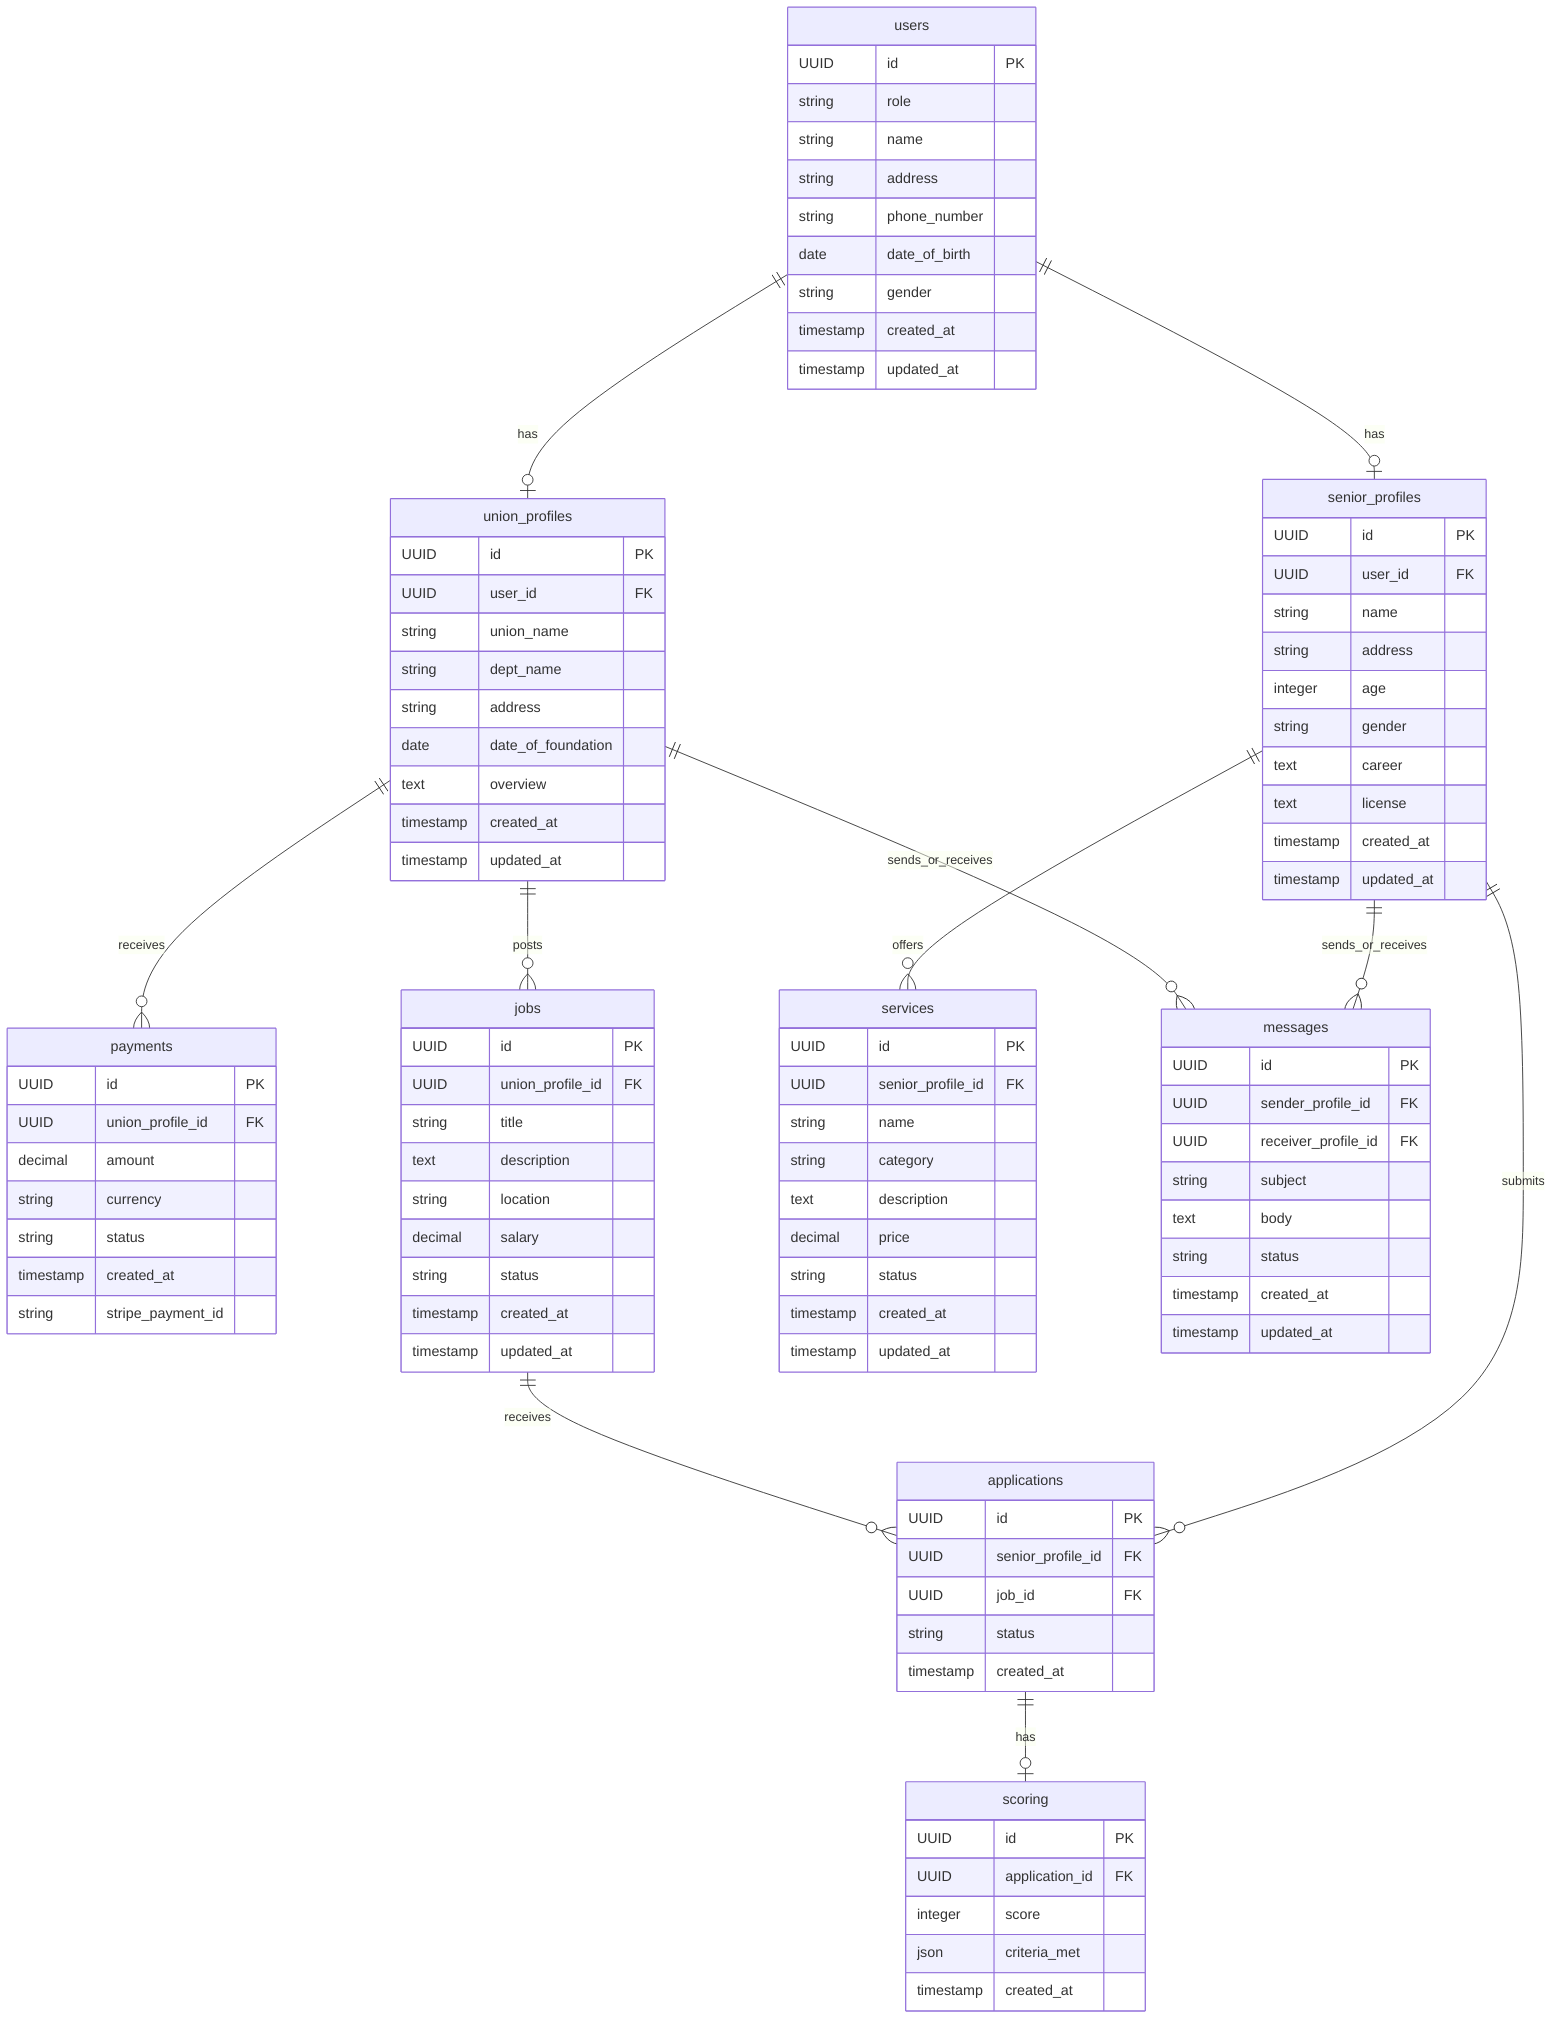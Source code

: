 erDiagram
    users ||--o| senior_profiles : has
    users ||--o| union_profiles : has
    union_profiles ||--o{ payments : receives
    union_profiles ||--o{ jobs : posts
    senior_profiles ||--o{ applications : submits
    jobs ||--o{ applications : receives
    applications ||--o| scoring : has
    senior_profiles ||--o{ services : offers
    senior_profiles ||--o{ messages : sends_or_receives
    union_profiles ||--o{ messages : sends_or_receives

    users {
        UUID id PK
        string role
        string name
        string address
        string phone_number
        date date_of_birth
        string gender
        timestamp created_at
        timestamp updated_at
    }

    senior_profiles {
        UUID id PK
        UUID user_id FK
        string name
        string address
        integer age
        string gender
        text career
        text license
        timestamp created_at
        timestamp updated_at
    }

    union_profiles {
        UUID id PK
        UUID user_id FK
        string union_name
        string dept_name
        string address
        date date_of_foundation
        text overview
        timestamp created_at
        timestamp updated_at
    }

    payments {
        UUID id PK
        UUID union_profile_id FK
        decimal amount
        string currency
        string status
        timestamp created_at
        string stripe_payment_id
    }

    jobs {
        UUID id PK
        UUID union_profile_id FK
        string title
        text description
        string location
        decimal salary
        string status
        timestamp created_at
        timestamp updated_at
    }

    services {
        UUID id PK
        UUID senior_profile_id FK
        string name
        string category
        text description
        decimal price
        string status
        timestamp created_at
        timestamp updated_at
    }

    applications {
        UUID id PK
        UUID senior_profile_id FK
        UUID job_id FK
        string status
        timestamp created_at
    }

    scoring {
        UUID id PK
        UUID application_id FK
        integer score
        json criteria_met
        timestamp created_at
    }

    messages {
        UUID id PK
        UUID sender_profile_id FK
        UUID receiver_profile_id FK
        string subject
        text body
        string status
        timestamp created_at
        timestamp updated_at
    }